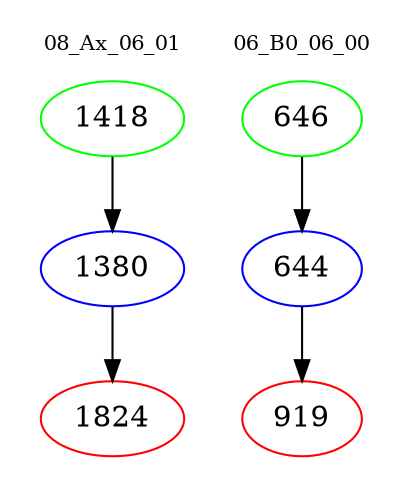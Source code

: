 digraph{
subgraph cluster_0 {
color = white
label = "08_Ax_06_01";
fontsize=10;
T0_1418 [label="1418", color="green"]
T0_1418 -> T0_1380 [color="black"]
T0_1380 [label="1380", color="blue"]
T0_1380 -> T0_1824 [color="black"]
T0_1824 [label="1824", color="red"]
}
subgraph cluster_1 {
color = white
label = "06_B0_06_00";
fontsize=10;
T1_646 [label="646", color="green"]
T1_646 -> T1_644 [color="black"]
T1_644 [label="644", color="blue"]
T1_644 -> T1_919 [color="black"]
T1_919 [label="919", color="red"]
}
}
